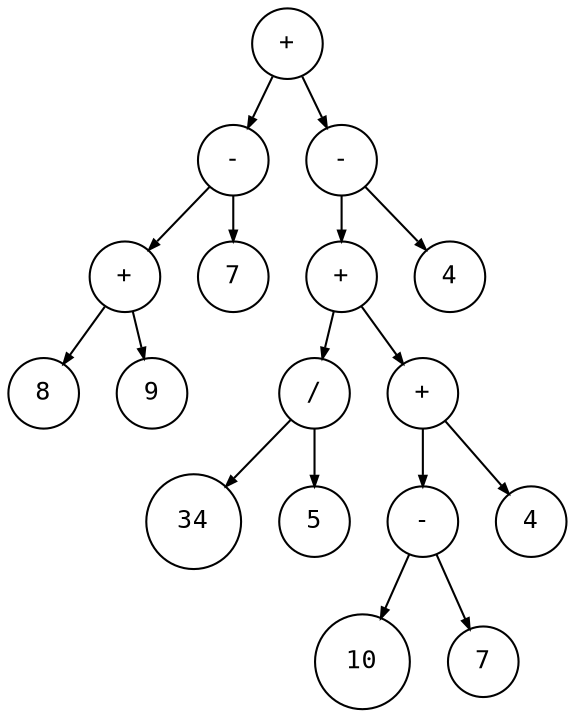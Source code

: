 digraph astgraph {
  node [shape=circle, fontsize=12, fontname="Courier", height=.1];
  ranksep=.3;
  edge [arrowsize=.5]

  node1 [label="+"]
  node2 [label="-"]
  node3 [label="+"]
  node4 [label="8"]
  node5 [label="9"]
  node3 -> node4
  node3 -> node5
  node6 [label="7"]
  node2 -> node3
  node2 -> node6
  node7 [label="-"]
  node8 [label="+"]
  node9 [label="/"]
  node10 [label="34"]
  node11 [label="5"]
  node9 -> node10
  node9 -> node11
  node12 [label="+"]
  node13 [label="-"]
  node14 [label="10"]
  node15 [label="7"]
  node13 -> node14
  node13 -> node15
  node16 [label="4"]
  node12 -> node13
  node12 -> node16
  node8 -> node9
  node8 -> node12
  node17 [label="4"]
  node7 -> node8
  node7 -> node17
  node1 -> node2
  node1 -> node7
}
